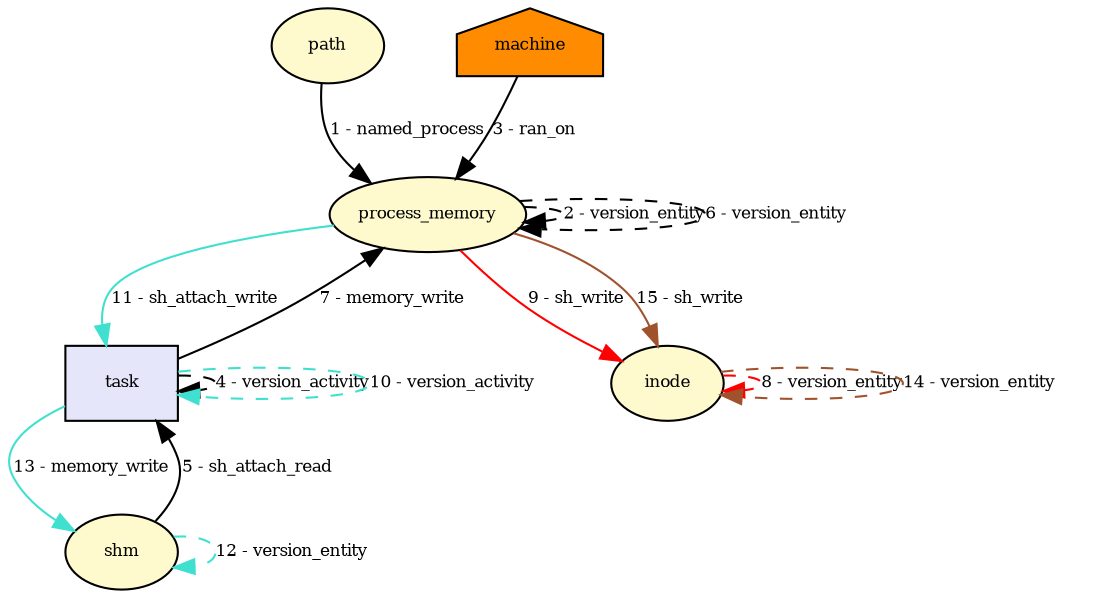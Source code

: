 digraph RGL__DirectedAdjacencyGraph {

path[fontsize = 8,label = "path",shape = ellipse, fillcolor="#fffacd", style = filled]

process_memory[fontsize = 8,label = "process_memory",shape = ellipse, fillcolor="#fffacd", style = filled]

path -> process_memory[fontsize = 8,label = "1 - named_process", color="#000000"]

process_memory -> process_memory[fontsize = 8,label = "2 - version_entity", color="#000000", style="dashed"]

machine[fontsize = 8,label = "machine",shape = house, fillcolor="#ff8c00", style = filled]

machine -> process_memory[fontsize = 8,label = "3 - ran_on", color="#000000"]

task[fontsize = 8,label = "task",shape = rectangle, fillcolor="#e6e6fa", style = filled]

task -> task[fontsize = 8,label = "4 - version_activity", color="#000000", style="dashed"]

shm[fontsize = 8,label = "shm",shape = ellipse, fillcolor="#fffacd", style = filled]

shm -> task[fontsize = 8,label = "5 - sh_attach_read", color="#000000"]

process_memory -> process_memory[fontsize = 8,label = "6 - version_entity", color="#000000", style="dashed"]

task -> process_memory[fontsize = 8,label = "7 - memory_write", color="#000000"]

inode[fontsize = 8,label = "inode",shape = ellipse, fillcolor="#fffacd", style = filled]

inode -> inode[fontsize = 8,label = "8 - version_entity", color="#ff0000", style="dashed"]

process_memory -> inode[fontsize = 8,label = "9 - sh_write", color="#ff0000"]

task -> task[fontsize = 8,label = "10 - version_activity", color="#40e0d0", style="dashed"]

process_memory -> task[fontsize = 8,label = "11 - sh_attach_write", color="#40e0d0"]

shm -> shm[fontsize = 8,label = "12 - version_entity", color="#40e0d0", style="dashed"]

task -> shm[fontsize = 8,label = "13 - memory_write", color="#40e0d0"]

inode -> inode[fontsize = 8,label = "14 - version_entity", color="#a0522d", style="dashed"]

process_memory -> inode[fontsize = 8,label = "15 - sh_write", color="#a0522d"]

}